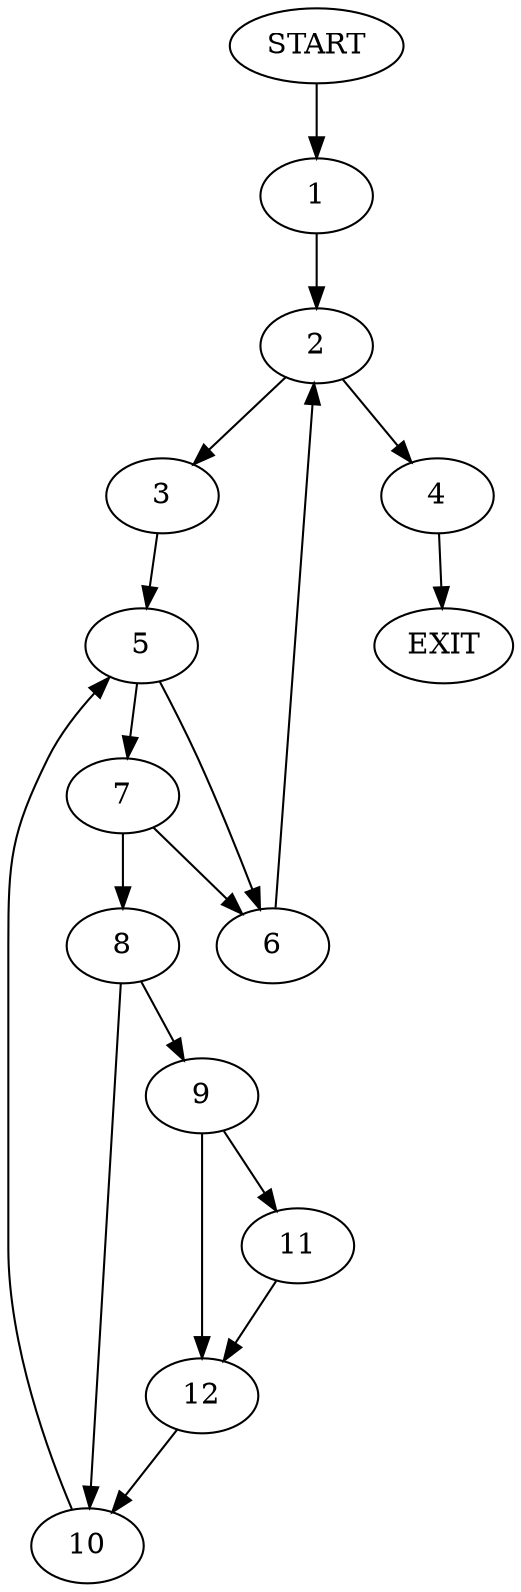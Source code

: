 digraph {
0 [label="START"]
13 [label="EXIT"]
0 -> 1
1 -> 2
2 -> 3
2 -> 4
4 -> 13
3 -> 5
5 -> 6
5 -> 7
6 -> 2
7 -> 6
7 -> 8
8 -> 9
8 -> 10
10 -> 5
9 -> 11
9 -> 12
11 -> 12
12 -> 10
}
